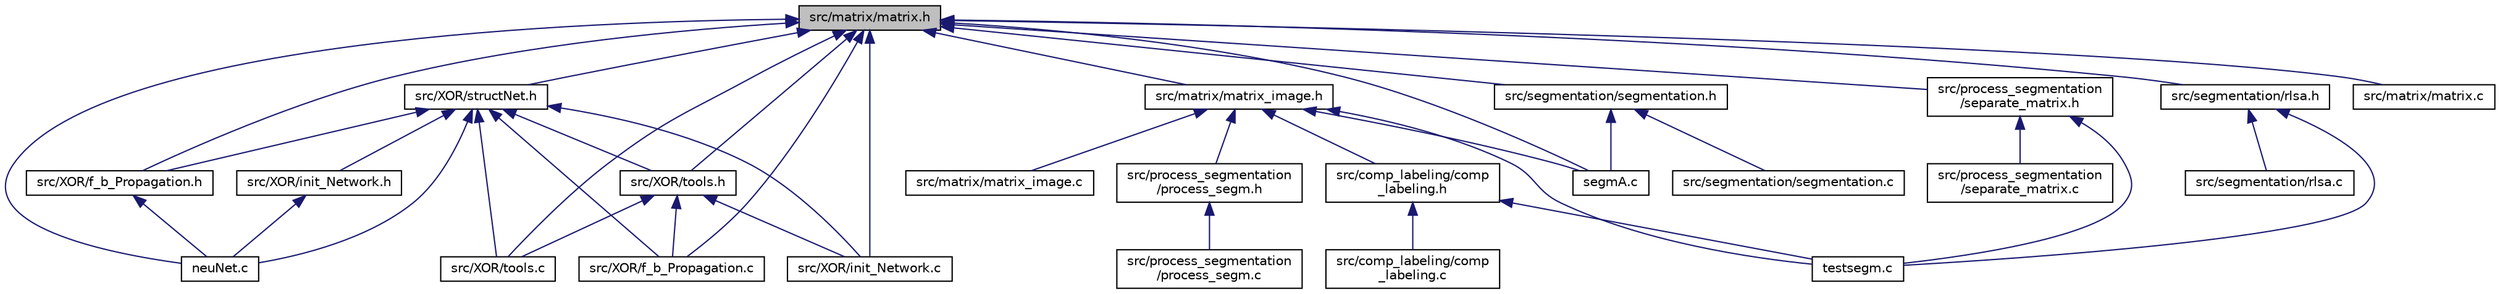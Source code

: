 digraph "src/matrix/matrix.h"
{
 // LATEX_PDF_SIZE
  edge [fontname="Helvetica",fontsize="10",labelfontname="Helvetica",labelfontsize="10"];
  node [fontname="Helvetica",fontsize="10",shape=record];
  Node1 [label="src/matrix/matrix.h",height=0.2,width=0.4,color="black", fillcolor="grey75", style="filled", fontcolor="black",tooltip="header of matrix.c"];
  Node1 -> Node2 [dir="back",color="midnightblue",fontsize="10",style="solid",fontname="Helvetica"];
  Node2 [label="src/XOR/f_b_Propagation.h",height=0.2,width=0.4,color="black", fillcolor="white", style="filled",URL="$f__b___propagation_8h_source.html",tooltip=" "];
  Node2 -> Node3 [dir="back",color="midnightblue",fontsize="10",style="solid",fontname="Helvetica"];
  Node3 [label="neuNet.c",height=0.2,width=0.4,color="black", fillcolor="white", style="filled",URL="$neu_net_8c_source.html",tooltip=" "];
  Node1 -> Node4 [dir="back",color="midnightblue",fontsize="10",style="solid",fontname="Helvetica"];
  Node4 [label="src/XOR/structNet.h",height=0.2,width=0.4,color="black", fillcolor="white", style="filled",URL="$struct_net_8h_source.html",tooltip=" "];
  Node4 -> Node2 [dir="back",color="midnightblue",fontsize="10",style="solid",fontname="Helvetica"];
  Node4 -> Node3 [dir="back",color="midnightblue",fontsize="10",style="solid",fontname="Helvetica"];
  Node4 -> Node5 [dir="back",color="midnightblue",fontsize="10",style="solid",fontname="Helvetica"];
  Node5 [label="src/XOR/init_Network.h",height=0.2,width=0.4,color="black", fillcolor="white", style="filled",URL="$init___network_8h_source.html",tooltip=" "];
  Node5 -> Node3 [dir="back",color="midnightblue",fontsize="10",style="solid",fontname="Helvetica"];
  Node4 -> Node6 [dir="back",color="midnightblue",fontsize="10",style="solid",fontname="Helvetica"];
  Node6 [label="src/XOR/f_b_Propagation.c",height=0.2,width=0.4,color="black", fillcolor="white", style="filled",URL="$f__b___propagation_8c_source.html",tooltip=" "];
  Node4 -> Node7 [dir="back",color="midnightblue",fontsize="10",style="solid",fontname="Helvetica"];
  Node7 [label="src/XOR/tools.h",height=0.2,width=0.4,color="black", fillcolor="white", style="filled",URL="$tools_8h_source.html",tooltip=" "];
  Node7 -> Node6 [dir="back",color="midnightblue",fontsize="10",style="solid",fontname="Helvetica"];
  Node7 -> Node8 [dir="back",color="midnightblue",fontsize="10",style="solid",fontname="Helvetica"];
  Node8 [label="src/XOR/init_Network.c",height=0.2,width=0.4,color="black", fillcolor="white", style="filled",URL="$init___network_8c_source.html",tooltip=" "];
  Node7 -> Node9 [dir="back",color="midnightblue",fontsize="10",style="solid",fontname="Helvetica"];
  Node9 [label="src/XOR/tools.c",height=0.2,width=0.4,color="black", fillcolor="white", style="filled",URL="$tools_8c_source.html",tooltip=" "];
  Node4 -> Node8 [dir="back",color="midnightblue",fontsize="10",style="solid",fontname="Helvetica"];
  Node4 -> Node9 [dir="back",color="midnightblue",fontsize="10",style="solid",fontname="Helvetica"];
  Node1 -> Node3 [dir="back",color="midnightblue",fontsize="10",style="solid",fontname="Helvetica"];
  Node1 -> Node10 [dir="back",color="midnightblue",fontsize="10",style="solid",fontname="Helvetica"];
  Node10 [label="segmA.c",height=0.2,width=0.4,color="black", fillcolor="white", style="filled",URL="$segm_a_8c_source.html",tooltip=" "];
  Node1 -> Node11 [dir="back",color="midnightblue",fontsize="10",style="solid",fontname="Helvetica"];
  Node11 [label="src/matrix/matrix_image.h",height=0.2,width=0.4,color="black", fillcolor="white", style="filled",URL="$matrix__image_8h_source.html",tooltip=" "];
  Node11 -> Node10 [dir="back",color="midnightblue",fontsize="10",style="solid",fontname="Helvetica"];
  Node11 -> Node12 [dir="back",color="midnightblue",fontsize="10",style="solid",fontname="Helvetica"];
  Node12 [label="src/comp_labeling/comp\l_labeling.h",height=0.2,width=0.4,color="black", fillcolor="white", style="filled",URL="$comp__labeling_8h_source.html",tooltip=" "];
  Node12 -> Node13 [dir="back",color="midnightblue",fontsize="10",style="solid",fontname="Helvetica"];
  Node13 [label="src/comp_labeling/comp\l_labeling.c",height=0.2,width=0.4,color="black", fillcolor="white", style="filled",URL="$comp__labeling_8c_source.html",tooltip=" "];
  Node12 -> Node14 [dir="back",color="midnightblue",fontsize="10",style="solid",fontname="Helvetica"];
  Node14 [label="testsegm.c",height=0.2,width=0.4,color="black", fillcolor="white", style="filled",URL="$testsegm_8c_source.html",tooltip=" "];
  Node11 -> Node15 [dir="back",color="midnightblue",fontsize="10",style="solid",fontname="Helvetica"];
  Node15 [label="src/matrix/matrix_image.c",height=0.2,width=0.4,color="black", fillcolor="white", style="filled",URL="$matrix__image_8c_source.html",tooltip=" "];
  Node11 -> Node16 [dir="back",color="midnightblue",fontsize="10",style="solid",fontname="Helvetica"];
  Node16 [label="src/process_segmentation\l/process_segm.h",height=0.2,width=0.4,color="black", fillcolor="white", style="filled",URL="$process__segm_8h.html",tooltip="header of process_segm.c"];
  Node16 -> Node17 [dir="back",color="midnightblue",fontsize="10",style="solid",fontname="Helvetica"];
  Node17 [label="src/process_segmentation\l/process_segm.c",height=0.2,width=0.4,color="black", fillcolor="white", style="filled",URL="$process__segm_8c_source.html",tooltip=" "];
  Node11 -> Node14 [dir="back",color="midnightblue",fontsize="10",style="solid",fontname="Helvetica"];
  Node1 -> Node18 [dir="back",color="midnightblue",fontsize="10",style="solid",fontname="Helvetica"];
  Node18 [label="src/matrix/matrix.c",height=0.2,width=0.4,color="black", fillcolor="white", style="filled",URL="$matrix_8c_source.html",tooltip=" "];
  Node1 -> Node19 [dir="back",color="midnightblue",fontsize="10",style="solid",fontname="Helvetica"];
  Node19 [label="src/process_segmentation\l/separate_matrix.h",height=0.2,width=0.4,color="black", fillcolor="white", style="filled",URL="$separate__matrix_8h_source.html",tooltip=" "];
  Node19 -> Node20 [dir="back",color="midnightblue",fontsize="10",style="solid",fontname="Helvetica"];
  Node20 [label="src/process_segmentation\l/separate_matrix.c",height=0.2,width=0.4,color="black", fillcolor="white", style="filled",URL="$separate__matrix_8c_source.html",tooltip=" "];
  Node19 -> Node14 [dir="back",color="midnightblue",fontsize="10",style="solid",fontname="Helvetica"];
  Node1 -> Node21 [dir="back",color="midnightblue",fontsize="10",style="solid",fontname="Helvetica"];
  Node21 [label="src/segmentation/rlsa.h",height=0.2,width=0.4,color="black", fillcolor="white", style="filled",URL="$rlsa_8h_source.html",tooltip=" "];
  Node21 -> Node22 [dir="back",color="midnightblue",fontsize="10",style="solid",fontname="Helvetica"];
  Node22 [label="src/segmentation/rlsa.c",height=0.2,width=0.4,color="black", fillcolor="white", style="filled",URL="$rlsa_8c_source.html",tooltip=" "];
  Node21 -> Node14 [dir="back",color="midnightblue",fontsize="10",style="solid",fontname="Helvetica"];
  Node1 -> Node23 [dir="back",color="midnightblue",fontsize="10",style="solid",fontname="Helvetica"];
  Node23 [label="src/segmentation/segmentation.h",height=0.2,width=0.4,color="black", fillcolor="white", style="filled",URL="$segmentation_8h_source.html",tooltip=" "];
  Node23 -> Node10 [dir="back",color="midnightblue",fontsize="10",style="solid",fontname="Helvetica"];
  Node23 -> Node24 [dir="back",color="midnightblue",fontsize="10",style="solid",fontname="Helvetica"];
  Node24 [label="src/segmentation/segmentation.c",height=0.2,width=0.4,color="black", fillcolor="white", style="filled",URL="$segmentation_8c_source.html",tooltip=" "];
  Node1 -> Node6 [dir="back",color="midnightblue",fontsize="10",style="solid",fontname="Helvetica"];
  Node1 -> Node7 [dir="back",color="midnightblue",fontsize="10",style="solid",fontname="Helvetica"];
  Node1 -> Node8 [dir="back",color="midnightblue",fontsize="10",style="solid",fontname="Helvetica"];
  Node1 -> Node9 [dir="back",color="midnightblue",fontsize="10",style="solid",fontname="Helvetica"];
}
